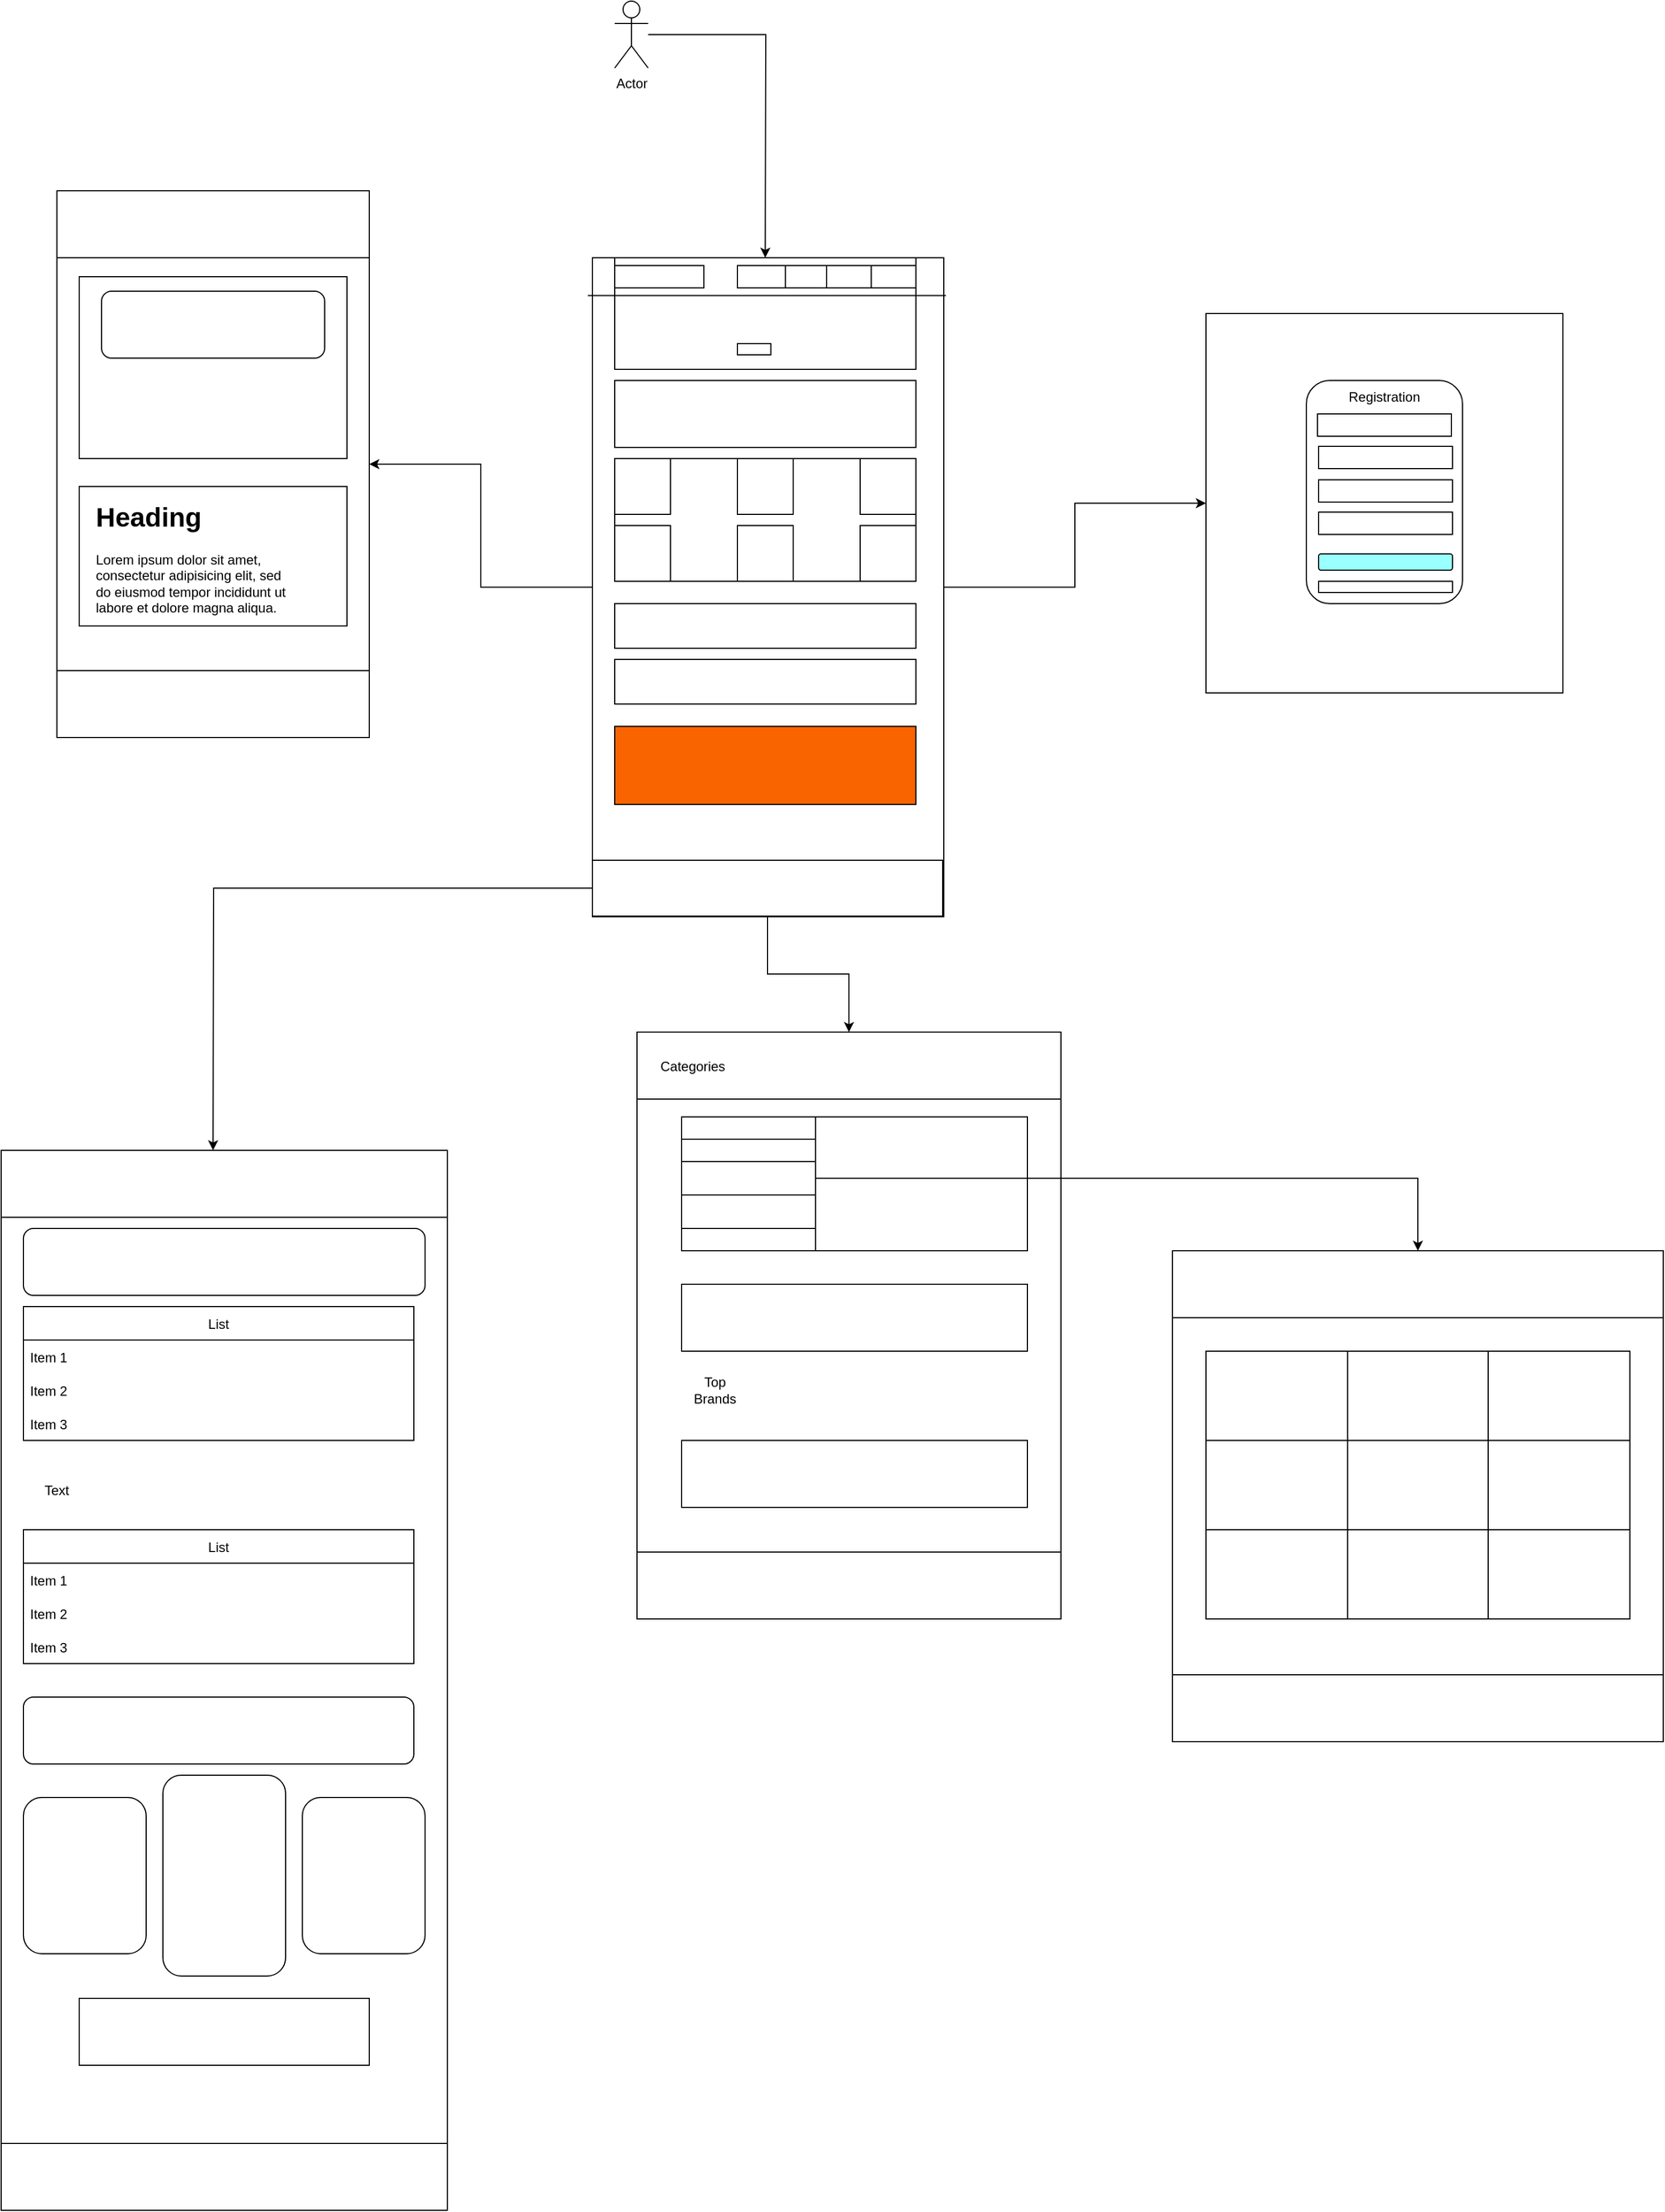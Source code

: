 <mxfile version="15.8.6" type="github">
  <diagram id="lbbb67nMfAzsp_4csJtg" name="Page-1">
    <mxGraphModel dx="1563" dy="702" grid="1" gridSize="10" guides="1" tooltips="1" connect="1" arrows="1" fold="1" page="1" pageScale="1" pageWidth="1654" pageHeight="2336" math="0" shadow="0">
      <root>
        <mxCell id="0" />
        <mxCell id="1" parent="0" />
        <mxCell id="PLAr_awg3yxUCUGnOkqD-1" style="edgeStyle=orthogonalEdgeStyle;rounded=0;orthogonalLoop=1;jettySize=auto;html=1;fillColor=none;" edge="1" parent="1" source="t1FTz4lzOcmP1LdGIl81-1">
          <mxGeometry relative="1" as="geometry">
            <mxPoint x="775" y="290" as="targetPoint" />
          </mxGeometry>
        </mxCell>
        <mxCell id="t1FTz4lzOcmP1LdGIl81-1" value="Actor" style="shape=umlActor;verticalLabelPosition=bottom;verticalAlign=top;html=1;outlineConnect=0;fillColor=none;" parent="1" vertex="1">
          <mxGeometry x="640" y="60" width="30" height="60" as="geometry" />
        </mxCell>
        <mxCell id="PLAr_awg3yxUCUGnOkqD-5" value="" style="endArrow=none;html=1;rounded=0;fillColor=none;exitX=0.003;exitY=0.106;exitDx=0;exitDy=0;exitPerimeter=0;entryX=1.006;entryY=0.106;entryDx=0;entryDy=0;entryPerimeter=0;" edge="1" parent="1">
          <mxGeometry width="50" height="50" relative="1" as="geometry">
            <mxPoint x="615.96" y="323.92" as="sourcePoint" />
            <mxPoint x="936.92" y="323.92" as="targetPoint" />
          </mxGeometry>
        </mxCell>
        <mxCell id="PLAr_awg3yxUCUGnOkqD-6" value="" style="rounded=0;whiteSpace=wrap;html=1;strokeColor=#000000;fillColor=none;" vertex="1" parent="1">
          <mxGeometry x="640" y="297" width="80" height="20" as="geometry" />
        </mxCell>
        <mxCell id="PLAr_awg3yxUCUGnOkqD-7" value="" style="rounded=0;whiteSpace=wrap;html=1;strokeColor=#000000;fillColor=none;" vertex="1" parent="1">
          <mxGeometry x="793" y="297" width="37" height="20" as="geometry" />
        </mxCell>
        <mxCell id="PLAr_awg3yxUCUGnOkqD-8" value="" style="rounded=0;whiteSpace=wrap;html=1;strokeColor=#000000;fillColor=none;" vertex="1" parent="1">
          <mxGeometry x="750" y="297" width="43" height="20" as="geometry" />
        </mxCell>
        <mxCell id="PLAr_awg3yxUCUGnOkqD-9" value="" style="rounded=0;whiteSpace=wrap;html=1;strokeColor=#000000;fillColor=none;" vertex="1" parent="1">
          <mxGeometry x="830" y="297" width="40" height="20" as="geometry" />
        </mxCell>
        <mxCell id="PLAr_awg3yxUCUGnOkqD-10" value="" style="rounded=0;whiteSpace=wrap;html=1;strokeColor=#000000;fillColor=none;" vertex="1" parent="1">
          <mxGeometry x="870" y="297" width="40" height="20" as="geometry" />
        </mxCell>
        <mxCell id="PLAr_awg3yxUCUGnOkqD-11" value="" style="rounded=0;whiteSpace=wrap;html=1;strokeColor=#000000;fillColor=none;" vertex="1" parent="1">
          <mxGeometry x="640" y="290" width="270" height="100" as="geometry" />
        </mxCell>
        <mxCell id="PLAr_awg3yxUCUGnOkqD-12" value="" style="rounded=0;whiteSpace=wrap;html=1;strokeColor=#000000;fillColor=none;" vertex="1" parent="1">
          <mxGeometry x="750" y="367" width="30" height="10" as="geometry" />
        </mxCell>
        <mxCell id="PLAr_awg3yxUCUGnOkqD-14" value="" style="rounded=0;whiteSpace=wrap;html=1;strokeColor=#000000;fillColor=none;" vertex="1" parent="1">
          <mxGeometry x="640" y="400" width="270" height="60" as="geometry" />
        </mxCell>
        <mxCell id="PLAr_awg3yxUCUGnOkqD-15" value="" style="whiteSpace=wrap;html=1;aspect=fixed;strokeColor=#000000;fillColor=none;" vertex="1" parent="1">
          <mxGeometry x="640" y="470" width="50" height="50" as="geometry" />
        </mxCell>
        <mxCell id="PLAr_awg3yxUCUGnOkqD-16" value="" style="whiteSpace=wrap;html=1;aspect=fixed;strokeColor=#000000;fillColor=none;" vertex="1" parent="1">
          <mxGeometry x="750" y="470" width="50" height="50" as="geometry" />
        </mxCell>
        <mxCell id="PLAr_awg3yxUCUGnOkqD-17" value="" style="whiteSpace=wrap;html=1;aspect=fixed;strokeColor=#000000;fillColor=none;" vertex="1" parent="1">
          <mxGeometry x="860" y="470" width="50" height="50" as="geometry" />
        </mxCell>
        <mxCell id="PLAr_awg3yxUCUGnOkqD-18" value="" style="whiteSpace=wrap;html=1;aspect=fixed;strokeColor=#000000;fillColor=none;" vertex="1" parent="1">
          <mxGeometry x="640" y="530" width="50" height="50" as="geometry" />
        </mxCell>
        <mxCell id="PLAr_awg3yxUCUGnOkqD-19" value="" style="whiteSpace=wrap;html=1;aspect=fixed;strokeColor=#000000;fillColor=none;" vertex="1" parent="1">
          <mxGeometry x="750" y="530" width="50" height="50" as="geometry" />
        </mxCell>
        <mxCell id="PLAr_awg3yxUCUGnOkqD-20" value="" style="whiteSpace=wrap;html=1;aspect=fixed;strokeColor=#000000;fillColor=none;" vertex="1" parent="1">
          <mxGeometry x="860" y="530" width="50" height="50" as="geometry" />
        </mxCell>
        <mxCell id="PLAr_awg3yxUCUGnOkqD-21" value="" style="rounded=0;whiteSpace=wrap;html=1;strokeColor=#000000;fillColor=none;" vertex="1" parent="1">
          <mxGeometry x="640" y="470" width="270" height="110" as="geometry" />
        </mxCell>
        <mxCell id="PLAr_awg3yxUCUGnOkqD-30" style="edgeStyle=orthogonalEdgeStyle;rounded=0;orthogonalLoop=1;jettySize=auto;html=1;fillColor=none;" edge="1" parent="1" source="PLAr_awg3yxUCUGnOkqD-22" target="PLAr_awg3yxUCUGnOkqD-28">
          <mxGeometry relative="1" as="geometry" />
        </mxCell>
        <mxCell id="PLAr_awg3yxUCUGnOkqD-71" style="edgeStyle=orthogonalEdgeStyle;rounded=0;orthogonalLoop=1;jettySize=auto;html=1;fillColor=none;" edge="1" parent="1" source="PLAr_awg3yxUCUGnOkqD-22" target="PLAr_awg3yxUCUGnOkqD-72">
          <mxGeometry relative="1" as="geometry">
            <mxPoint x="360" y="450" as="targetPoint" />
          </mxGeometry>
        </mxCell>
        <mxCell id="PLAr_awg3yxUCUGnOkqD-22" value="" style="rounded=0;whiteSpace=wrap;html=1;strokeColor=#000000;fillColor=none;rotation=-90;" vertex="1" parent="1">
          <mxGeometry x="482.19" y="427.82" width="590.63" height="315" as="geometry" />
        </mxCell>
        <mxCell id="PLAr_awg3yxUCUGnOkqD-23" value="" style="rounded=0;whiteSpace=wrap;html=1;strokeColor=#000000;fillColor=none;" vertex="1" parent="1">
          <mxGeometry x="640" y="600" width="270" height="40" as="geometry" />
        </mxCell>
        <mxCell id="PLAr_awg3yxUCUGnOkqD-24" value="" style="rounded=0;whiteSpace=wrap;html=1;strokeColor=#000000;fillColor=none;" vertex="1" parent="1">
          <mxGeometry x="640" y="650" width="270" height="40" as="geometry" />
        </mxCell>
        <mxCell id="PLAr_awg3yxUCUGnOkqD-25" value="" style="rounded=0;whiteSpace=wrap;html=1;strokeColor=#000000;fillColor=#FA6400;" vertex="1" parent="1">
          <mxGeometry x="640" y="710" width="270" height="70" as="geometry" />
        </mxCell>
        <mxCell id="PLAr_awg3yxUCUGnOkqD-41" style="edgeStyle=orthogonalEdgeStyle;rounded=0;orthogonalLoop=1;jettySize=auto;html=1;fillColor=none;" edge="1" parent="1" source="PLAr_awg3yxUCUGnOkqD-26" target="PLAr_awg3yxUCUGnOkqD-42">
          <mxGeometry relative="1" as="geometry">
            <mxPoint x="777" y="1014" as="targetPoint" />
          </mxGeometry>
        </mxCell>
        <mxCell id="PLAr_awg3yxUCUGnOkqD-51" style="edgeStyle=orthogonalEdgeStyle;rounded=0;orthogonalLoop=1;jettySize=auto;html=1;fillColor=none;" edge="1" parent="1" source="PLAr_awg3yxUCUGnOkqD-26">
          <mxGeometry relative="1" as="geometry">
            <mxPoint x="280" y="1090" as="targetPoint" />
          </mxGeometry>
        </mxCell>
        <mxCell id="PLAr_awg3yxUCUGnOkqD-26" value="" style="rounded=0;whiteSpace=wrap;html=1;strokeColor=#000000;fillColor=none;" vertex="1" parent="1">
          <mxGeometry x="620" y="830" width="314" height="50" as="geometry" />
        </mxCell>
        <mxCell id="PLAr_awg3yxUCUGnOkqD-28" value="" style="rounded=0;whiteSpace=wrap;html=1;strokeColor=#000000;fillColor=none;" vertex="1" parent="1">
          <mxGeometry x="1170" y="340" width="320" height="340" as="geometry" />
        </mxCell>
        <mxCell id="PLAr_awg3yxUCUGnOkqD-33" value="" style="rounded=1;whiteSpace=wrap;html=1;strokeColor=#000000;fillColor=none;" vertex="1" parent="1">
          <mxGeometry x="1260" y="400" width="140" height="200" as="geometry" />
        </mxCell>
        <mxCell id="PLAr_awg3yxUCUGnOkqD-34" value="Registration" style="text;html=1;strokeColor=none;fillColor=none;align=center;verticalAlign=middle;whiteSpace=wrap;rounded=0;" vertex="1" parent="1">
          <mxGeometry x="1290" y="400" width="80" height="30" as="geometry" />
        </mxCell>
        <mxCell id="PLAr_awg3yxUCUGnOkqD-35" value="" style="rounded=0;whiteSpace=wrap;html=1;strokeColor=#000000;fillColor=none;" vertex="1" parent="1">
          <mxGeometry x="1270" y="430" width="120" height="20" as="geometry" />
        </mxCell>
        <mxCell id="PLAr_awg3yxUCUGnOkqD-36" value="" style="rounded=0;whiteSpace=wrap;html=1;strokeColor=#000000;fillColor=none;" vertex="1" parent="1">
          <mxGeometry x="1271" y="459" width="120" height="20" as="geometry" />
        </mxCell>
        <mxCell id="PLAr_awg3yxUCUGnOkqD-37" value="" style="rounded=0;whiteSpace=wrap;html=1;strokeColor=#000000;fillColor=none;" vertex="1" parent="1">
          <mxGeometry x="1271" y="489" width="120" height="20" as="geometry" />
        </mxCell>
        <mxCell id="PLAr_awg3yxUCUGnOkqD-38" value="" style="rounded=0;whiteSpace=wrap;html=1;strokeColor=#000000;fillColor=none;" vertex="1" parent="1">
          <mxGeometry x="1271" y="518" width="120" height="20" as="geometry" />
        </mxCell>
        <mxCell id="PLAr_awg3yxUCUGnOkqD-39" value="" style="rounded=1;whiteSpace=wrap;html=1;strokeColor=#000000;fillColor=#99FFFF;" vertex="1" parent="1">
          <mxGeometry x="1271" y="555.32" width="120" height="14.68" as="geometry" />
        </mxCell>
        <mxCell id="PLAr_awg3yxUCUGnOkqD-40" value="" style="rounded=0;whiteSpace=wrap;html=1;strokeColor=#000000;fillColor=none;" vertex="1" parent="1">
          <mxGeometry x="1271" y="580" width="120" height="10" as="geometry" />
        </mxCell>
        <mxCell id="PLAr_awg3yxUCUGnOkqD-42" value="" style="rounded=0;whiteSpace=wrap;html=1;strokeColor=#000000;fillColor=none;" vertex="1" parent="1">
          <mxGeometry x="660" y="984" width="380" height="526" as="geometry" />
        </mxCell>
        <mxCell id="PLAr_awg3yxUCUGnOkqD-43" value="" style="rounded=0;whiteSpace=wrap;html=1;strokeColor=#000000;fillColor=none;" vertex="1" parent="1">
          <mxGeometry x="660" y="984" width="380" height="60" as="geometry" />
        </mxCell>
        <mxCell id="PLAr_awg3yxUCUGnOkqD-44" value="" style="rounded=0;whiteSpace=wrap;html=1;strokeColor=#000000;fillColor=none;" vertex="1" parent="1">
          <mxGeometry x="700" y="1060" width="120" height="120" as="geometry" />
        </mxCell>
        <mxCell id="PLAr_awg3yxUCUGnOkqD-45" value="" style="rounded=0;whiteSpace=wrap;html=1;strokeColor=#000000;fillColor=none;" vertex="1" parent="1">
          <mxGeometry x="820" y="1060" width="190" height="120" as="geometry" />
        </mxCell>
        <mxCell id="PLAr_awg3yxUCUGnOkqD-46" value="" style="rounded=0;whiteSpace=wrap;html=1;strokeColor=#000000;fillColor=none;" vertex="1" parent="1">
          <mxGeometry x="700" y="1080" width="120" height="80" as="geometry" />
        </mxCell>
        <mxCell id="PLAr_awg3yxUCUGnOkqD-80" style="edgeStyle=orthogonalEdgeStyle;rounded=0;orthogonalLoop=1;jettySize=auto;html=1;fillColor=none;" edge="1" parent="1" source="PLAr_awg3yxUCUGnOkqD-47" target="PLAr_awg3yxUCUGnOkqD-81">
          <mxGeometry relative="1" as="geometry">
            <mxPoint x="1200" y="1210" as="targetPoint" />
          </mxGeometry>
        </mxCell>
        <mxCell id="PLAr_awg3yxUCUGnOkqD-47" value="" style="rounded=0;whiteSpace=wrap;html=1;strokeColor=#000000;fillColor=none;" vertex="1" parent="1">
          <mxGeometry x="700" y="1100" width="120" height="30" as="geometry" />
        </mxCell>
        <mxCell id="PLAr_awg3yxUCUGnOkqD-48" value="" style="rounded=0;whiteSpace=wrap;html=1;strokeColor=#000000;fillColor=none;" vertex="1" parent="1">
          <mxGeometry x="700" y="1210" width="310" height="60" as="geometry" />
        </mxCell>
        <mxCell id="PLAr_awg3yxUCUGnOkqD-49" value="Top Brands" style="text;html=1;strokeColor=none;fillColor=none;align=center;verticalAlign=middle;whiteSpace=wrap;rounded=0;" vertex="1" parent="1">
          <mxGeometry x="700" y="1290" width="60" height="30" as="geometry" />
        </mxCell>
        <mxCell id="PLAr_awg3yxUCUGnOkqD-50" value="" style="rounded=0;whiteSpace=wrap;html=1;strokeColor=#000000;fillColor=none;" vertex="1" parent="1">
          <mxGeometry x="700" y="1350" width="310" height="60" as="geometry" />
        </mxCell>
        <mxCell id="PLAr_awg3yxUCUGnOkqD-52" value="" style="rounded=0;whiteSpace=wrap;html=1;strokeColor=#000000;fillColor=none;" vertex="1" parent="1">
          <mxGeometry x="90" y="1090" width="400" height="950" as="geometry" />
        </mxCell>
        <mxCell id="PLAr_awg3yxUCUGnOkqD-53" value="" style="rounded=0;whiteSpace=wrap;html=1;strokeColor=#000000;fillColor=none;" vertex="1" parent="1">
          <mxGeometry x="90" y="1090" width="400" height="60" as="geometry" />
        </mxCell>
        <mxCell id="PLAr_awg3yxUCUGnOkqD-54" value="" style="rounded=1;whiteSpace=wrap;html=1;strokeColor=#000000;fillColor=none;" vertex="1" parent="1">
          <mxGeometry x="110" y="1160" width="360" height="60" as="geometry" />
        </mxCell>
        <mxCell id="PLAr_awg3yxUCUGnOkqD-55" value="List" style="swimlane;fontStyle=0;childLayout=stackLayout;horizontal=1;startSize=30;horizontalStack=0;resizeParent=1;resizeParentMax=0;resizeLast=0;collapsible=1;marginBottom=0;strokeColor=#000000;fillColor=none;" vertex="1" parent="1">
          <mxGeometry x="110" y="1230" width="350" height="120" as="geometry" />
        </mxCell>
        <mxCell id="PLAr_awg3yxUCUGnOkqD-56" value="Item 1" style="text;strokeColor=none;fillColor=none;align=left;verticalAlign=middle;spacingLeft=4;spacingRight=4;overflow=hidden;points=[[0,0.5],[1,0.5]];portConstraint=eastwest;rotatable=0;" vertex="1" parent="PLAr_awg3yxUCUGnOkqD-55">
          <mxGeometry y="30" width="350" height="30" as="geometry" />
        </mxCell>
        <mxCell id="PLAr_awg3yxUCUGnOkqD-57" value="Item 2" style="text;strokeColor=none;fillColor=none;align=left;verticalAlign=middle;spacingLeft=4;spacingRight=4;overflow=hidden;points=[[0,0.5],[1,0.5]];portConstraint=eastwest;rotatable=0;" vertex="1" parent="PLAr_awg3yxUCUGnOkqD-55">
          <mxGeometry y="60" width="350" height="30" as="geometry" />
        </mxCell>
        <mxCell id="PLAr_awg3yxUCUGnOkqD-58" value="Item 3" style="text;strokeColor=none;fillColor=none;align=left;verticalAlign=middle;spacingLeft=4;spacingRight=4;overflow=hidden;points=[[0,0.5],[1,0.5]];portConstraint=eastwest;rotatable=0;" vertex="1" parent="PLAr_awg3yxUCUGnOkqD-55">
          <mxGeometry y="90" width="350" height="30" as="geometry" />
        </mxCell>
        <mxCell id="PLAr_awg3yxUCUGnOkqD-59" value="Text" style="text;html=1;strokeColor=none;fillColor=none;align=center;verticalAlign=middle;whiteSpace=wrap;rounded=0;" vertex="1" parent="1">
          <mxGeometry x="110" y="1380" width="60" height="30" as="geometry" />
        </mxCell>
        <mxCell id="PLAr_awg3yxUCUGnOkqD-60" value="List" style="swimlane;fontStyle=0;childLayout=stackLayout;horizontal=1;startSize=30;horizontalStack=0;resizeParent=1;resizeParentMax=0;resizeLast=0;collapsible=1;marginBottom=0;strokeColor=#000000;fillColor=none;" vertex="1" parent="1">
          <mxGeometry x="110" y="1430" width="350" height="120" as="geometry" />
        </mxCell>
        <mxCell id="PLAr_awg3yxUCUGnOkqD-61" value="Item 1" style="text;strokeColor=none;fillColor=none;align=left;verticalAlign=middle;spacingLeft=4;spacingRight=4;overflow=hidden;points=[[0,0.5],[1,0.5]];portConstraint=eastwest;rotatable=0;" vertex="1" parent="PLAr_awg3yxUCUGnOkqD-60">
          <mxGeometry y="30" width="350" height="30" as="geometry" />
        </mxCell>
        <mxCell id="PLAr_awg3yxUCUGnOkqD-62" value="Item 2" style="text;strokeColor=none;fillColor=none;align=left;verticalAlign=middle;spacingLeft=4;spacingRight=4;overflow=hidden;points=[[0,0.5],[1,0.5]];portConstraint=eastwest;rotatable=0;" vertex="1" parent="PLAr_awg3yxUCUGnOkqD-60">
          <mxGeometry y="60" width="350" height="30" as="geometry" />
        </mxCell>
        <mxCell id="PLAr_awg3yxUCUGnOkqD-63" value="Item 3" style="text;strokeColor=none;fillColor=none;align=left;verticalAlign=middle;spacingLeft=4;spacingRight=4;overflow=hidden;points=[[0,0.5],[1,0.5]];portConstraint=eastwest;rotatable=0;" vertex="1" parent="PLAr_awg3yxUCUGnOkqD-60">
          <mxGeometry y="90" width="350" height="30" as="geometry" />
        </mxCell>
        <mxCell id="PLAr_awg3yxUCUGnOkqD-64" value="" style="rounded=1;whiteSpace=wrap;html=1;strokeColor=#000000;fillColor=none;" vertex="1" parent="1">
          <mxGeometry x="110" y="1580" width="350" height="60" as="geometry" />
        </mxCell>
        <mxCell id="PLAr_awg3yxUCUGnOkqD-65" value="" style="rounded=1;whiteSpace=wrap;html=1;strokeColor=#000000;fillColor=none;" vertex="1" parent="1">
          <mxGeometry x="110" y="1670" width="110" height="140" as="geometry" />
        </mxCell>
        <mxCell id="PLAr_awg3yxUCUGnOkqD-66" value="" style="rounded=1;whiteSpace=wrap;html=1;strokeColor=#000000;fillColor=none;" vertex="1" parent="1">
          <mxGeometry x="235" y="1650" width="110" height="180" as="geometry" />
        </mxCell>
        <mxCell id="PLAr_awg3yxUCUGnOkqD-67" value="" style="rounded=1;whiteSpace=wrap;html=1;strokeColor=#000000;fillColor=none;" vertex="1" parent="1">
          <mxGeometry x="360" y="1670" width="110" height="140" as="geometry" />
        </mxCell>
        <mxCell id="PLAr_awg3yxUCUGnOkqD-68" value="" style="rounded=0;whiteSpace=wrap;html=1;strokeColor=#000000;fillColor=none;" vertex="1" parent="1">
          <mxGeometry x="160" y="1850" width="260" height="60" as="geometry" />
        </mxCell>
        <mxCell id="PLAr_awg3yxUCUGnOkqD-69" value="" style="rounded=0;whiteSpace=wrap;html=1;strokeColor=#000000;fillColor=none;" vertex="1" parent="1">
          <mxGeometry x="90" y="1980" width="400" height="60" as="geometry" />
        </mxCell>
        <mxCell id="PLAr_awg3yxUCUGnOkqD-70" value="" style="rounded=0;whiteSpace=wrap;html=1;strokeColor=#000000;fillColor=none;" vertex="1" parent="1">
          <mxGeometry x="660" y="1450" width="380" height="60" as="geometry" />
        </mxCell>
        <mxCell id="PLAr_awg3yxUCUGnOkqD-72" value="" style="rounded=0;whiteSpace=wrap;html=1;strokeColor=#000000;fillColor=none;" vertex="1" parent="1">
          <mxGeometry x="140" y="230" width="280" height="490" as="geometry" />
        </mxCell>
        <mxCell id="PLAr_awg3yxUCUGnOkqD-74" value="" style="rounded=0;whiteSpace=wrap;html=1;strokeColor=#000000;fillColor=none;" vertex="1" parent="1">
          <mxGeometry x="140" y="230" width="280" height="60" as="geometry" />
        </mxCell>
        <mxCell id="PLAr_awg3yxUCUGnOkqD-75" value="" style="rounded=0;whiteSpace=wrap;html=1;strokeColor=#000000;fillColor=none;" vertex="1" parent="1">
          <mxGeometry x="160" y="307" width="240" height="163" as="geometry" />
        </mxCell>
        <mxCell id="PLAr_awg3yxUCUGnOkqD-76" value="" style="rounded=1;whiteSpace=wrap;html=1;strokeColor=#000000;fillColor=none;" vertex="1" parent="1">
          <mxGeometry x="180" y="320" width="200" height="60" as="geometry" />
        </mxCell>
        <mxCell id="PLAr_awg3yxUCUGnOkqD-77" value="" style="rounded=0;whiteSpace=wrap;html=1;strokeColor=#000000;fillColor=none;" vertex="1" parent="1">
          <mxGeometry x="160" y="495" width="240" height="125" as="geometry" />
        </mxCell>
        <mxCell id="PLAr_awg3yxUCUGnOkqD-78" value="&lt;h1&gt;Heading&lt;/h1&gt;&lt;p&gt;Lorem ipsum dolor sit amet, consectetur adipisicing elit, sed do eiusmod tempor incididunt ut labore et dolore magna aliqua.&lt;/p&gt;" style="text;html=1;strokeColor=none;fillColor=none;spacing=5;spacingTop=-20;whiteSpace=wrap;overflow=hidden;rounded=0;" vertex="1" parent="1">
          <mxGeometry x="170" y="502.66" width="190" height="120" as="geometry" />
        </mxCell>
        <mxCell id="PLAr_awg3yxUCUGnOkqD-79" value="" style="rounded=0;whiteSpace=wrap;html=1;strokeColor=#000000;fillColor=none;" vertex="1" parent="1">
          <mxGeometry x="140" y="660" width="280" height="60" as="geometry" />
        </mxCell>
        <mxCell id="PLAr_awg3yxUCUGnOkqD-81" value="" style="rounded=0;whiteSpace=wrap;html=1;strokeColor=#000000;fillColor=none;" vertex="1" parent="1">
          <mxGeometry x="1140" y="1180" width="440" height="440" as="geometry" />
        </mxCell>
        <mxCell id="PLAr_awg3yxUCUGnOkqD-82" value="" style="rounded=0;whiteSpace=wrap;html=1;strokeColor=#000000;fillColor=none;" vertex="1" parent="1">
          <mxGeometry x="1140" y="1180" width="440" height="60" as="geometry" />
        </mxCell>
        <mxCell id="PLAr_awg3yxUCUGnOkqD-83" value="" style="shape=table;html=1;whiteSpace=wrap;startSize=0;container=1;collapsible=0;childLayout=tableLayout;strokeColor=#000000;fillColor=none;" vertex="1" parent="1">
          <mxGeometry x="1170" y="1270" width="380" height="240" as="geometry" />
        </mxCell>
        <mxCell id="PLAr_awg3yxUCUGnOkqD-84" value="" style="shape=partialRectangle;html=1;whiteSpace=wrap;collapsible=0;dropTarget=0;pointerEvents=0;fillColor=none;top=0;left=0;bottom=0;right=0;points=[[0,0.5],[1,0.5]];portConstraint=eastwest;strokeColor=#000000;" vertex="1" parent="PLAr_awg3yxUCUGnOkqD-83">
          <mxGeometry width="380" height="80" as="geometry" />
        </mxCell>
        <mxCell id="PLAr_awg3yxUCUGnOkqD-85" value="" style="shape=partialRectangle;html=1;whiteSpace=wrap;connectable=0;fillColor=none;top=0;left=0;bottom=0;right=0;overflow=hidden;pointerEvents=1;strokeColor=#000000;" vertex="1" parent="PLAr_awg3yxUCUGnOkqD-84">
          <mxGeometry width="127" height="80" as="geometry">
            <mxRectangle width="127" height="80" as="alternateBounds" />
          </mxGeometry>
        </mxCell>
        <mxCell id="PLAr_awg3yxUCUGnOkqD-86" value="" style="shape=partialRectangle;html=1;whiteSpace=wrap;connectable=0;fillColor=none;top=0;left=0;bottom=0;right=0;overflow=hidden;pointerEvents=1;strokeColor=#000000;" vertex="1" parent="PLAr_awg3yxUCUGnOkqD-84">
          <mxGeometry x="127" width="126" height="80" as="geometry">
            <mxRectangle width="126" height="80" as="alternateBounds" />
          </mxGeometry>
        </mxCell>
        <mxCell id="PLAr_awg3yxUCUGnOkqD-87" value="" style="shape=partialRectangle;html=1;whiteSpace=wrap;connectable=0;fillColor=none;top=0;left=0;bottom=0;right=0;overflow=hidden;pointerEvents=1;strokeColor=#000000;" vertex="1" parent="PLAr_awg3yxUCUGnOkqD-84">
          <mxGeometry x="253" width="127" height="80" as="geometry">
            <mxRectangle width="127" height="80" as="alternateBounds" />
          </mxGeometry>
        </mxCell>
        <mxCell id="PLAr_awg3yxUCUGnOkqD-88" value="" style="shape=partialRectangle;html=1;whiteSpace=wrap;collapsible=0;dropTarget=0;pointerEvents=0;fillColor=none;top=0;left=0;bottom=0;right=0;points=[[0,0.5],[1,0.5]];portConstraint=eastwest;strokeColor=#000000;" vertex="1" parent="PLAr_awg3yxUCUGnOkqD-83">
          <mxGeometry y="80" width="380" height="80" as="geometry" />
        </mxCell>
        <mxCell id="PLAr_awg3yxUCUGnOkqD-89" value="" style="shape=partialRectangle;html=1;whiteSpace=wrap;connectable=0;fillColor=none;top=0;left=0;bottom=0;right=0;overflow=hidden;pointerEvents=1;strokeColor=#000000;" vertex="1" parent="PLAr_awg3yxUCUGnOkqD-88">
          <mxGeometry width="127" height="80" as="geometry">
            <mxRectangle width="127" height="80" as="alternateBounds" />
          </mxGeometry>
        </mxCell>
        <mxCell id="PLAr_awg3yxUCUGnOkqD-90" value="" style="shape=partialRectangle;html=1;whiteSpace=wrap;connectable=0;fillColor=none;top=0;left=0;bottom=0;right=0;overflow=hidden;pointerEvents=1;strokeColor=#000000;" vertex="1" parent="PLAr_awg3yxUCUGnOkqD-88">
          <mxGeometry x="127" width="126" height="80" as="geometry">
            <mxRectangle width="126" height="80" as="alternateBounds" />
          </mxGeometry>
        </mxCell>
        <mxCell id="PLAr_awg3yxUCUGnOkqD-91" value="" style="shape=partialRectangle;html=1;whiteSpace=wrap;connectable=0;fillColor=none;top=0;left=0;bottom=0;right=0;overflow=hidden;pointerEvents=1;strokeColor=#000000;" vertex="1" parent="PLAr_awg3yxUCUGnOkqD-88">
          <mxGeometry x="253" width="127" height="80" as="geometry">
            <mxRectangle width="127" height="80" as="alternateBounds" />
          </mxGeometry>
        </mxCell>
        <mxCell id="PLAr_awg3yxUCUGnOkqD-92" value="" style="shape=partialRectangle;html=1;whiteSpace=wrap;collapsible=0;dropTarget=0;pointerEvents=0;fillColor=none;top=0;left=0;bottom=0;right=0;points=[[0,0.5],[1,0.5]];portConstraint=eastwest;strokeColor=#000000;" vertex="1" parent="PLAr_awg3yxUCUGnOkqD-83">
          <mxGeometry y="160" width="380" height="80" as="geometry" />
        </mxCell>
        <mxCell id="PLAr_awg3yxUCUGnOkqD-93" value="" style="shape=partialRectangle;html=1;whiteSpace=wrap;connectable=0;fillColor=none;top=0;left=0;bottom=0;right=0;overflow=hidden;pointerEvents=1;strokeColor=#000000;" vertex="1" parent="PLAr_awg3yxUCUGnOkqD-92">
          <mxGeometry width="127" height="80" as="geometry">
            <mxRectangle width="127" height="80" as="alternateBounds" />
          </mxGeometry>
        </mxCell>
        <mxCell id="PLAr_awg3yxUCUGnOkqD-94" value="" style="shape=partialRectangle;html=1;whiteSpace=wrap;connectable=0;fillColor=none;top=0;left=0;bottom=0;right=0;overflow=hidden;pointerEvents=1;strokeColor=#000000;" vertex="1" parent="PLAr_awg3yxUCUGnOkqD-92">
          <mxGeometry x="127" width="126" height="80" as="geometry">
            <mxRectangle width="126" height="80" as="alternateBounds" />
          </mxGeometry>
        </mxCell>
        <mxCell id="PLAr_awg3yxUCUGnOkqD-95" value="" style="shape=partialRectangle;html=1;whiteSpace=wrap;connectable=0;fillColor=none;top=0;left=0;bottom=0;right=0;overflow=hidden;pointerEvents=1;strokeColor=#000000;" vertex="1" parent="PLAr_awg3yxUCUGnOkqD-92">
          <mxGeometry x="253" width="127" height="80" as="geometry">
            <mxRectangle width="127" height="80" as="alternateBounds" />
          </mxGeometry>
        </mxCell>
        <mxCell id="PLAr_awg3yxUCUGnOkqD-96" value="" style="rounded=0;whiteSpace=wrap;html=1;strokeColor=#000000;fillColor=none;" vertex="1" parent="1">
          <mxGeometry x="1140" y="1560" width="440" height="60" as="geometry" />
        </mxCell>
        <mxCell id="PLAr_awg3yxUCUGnOkqD-97" value="Categories&lt;br&gt;" style="text;html=1;strokeColor=none;fillColor=none;align=center;verticalAlign=middle;whiteSpace=wrap;rounded=0;" vertex="1" parent="1">
          <mxGeometry x="680" y="1000" width="60" height="30" as="geometry" />
        </mxCell>
      </root>
    </mxGraphModel>
  </diagram>
</mxfile>

